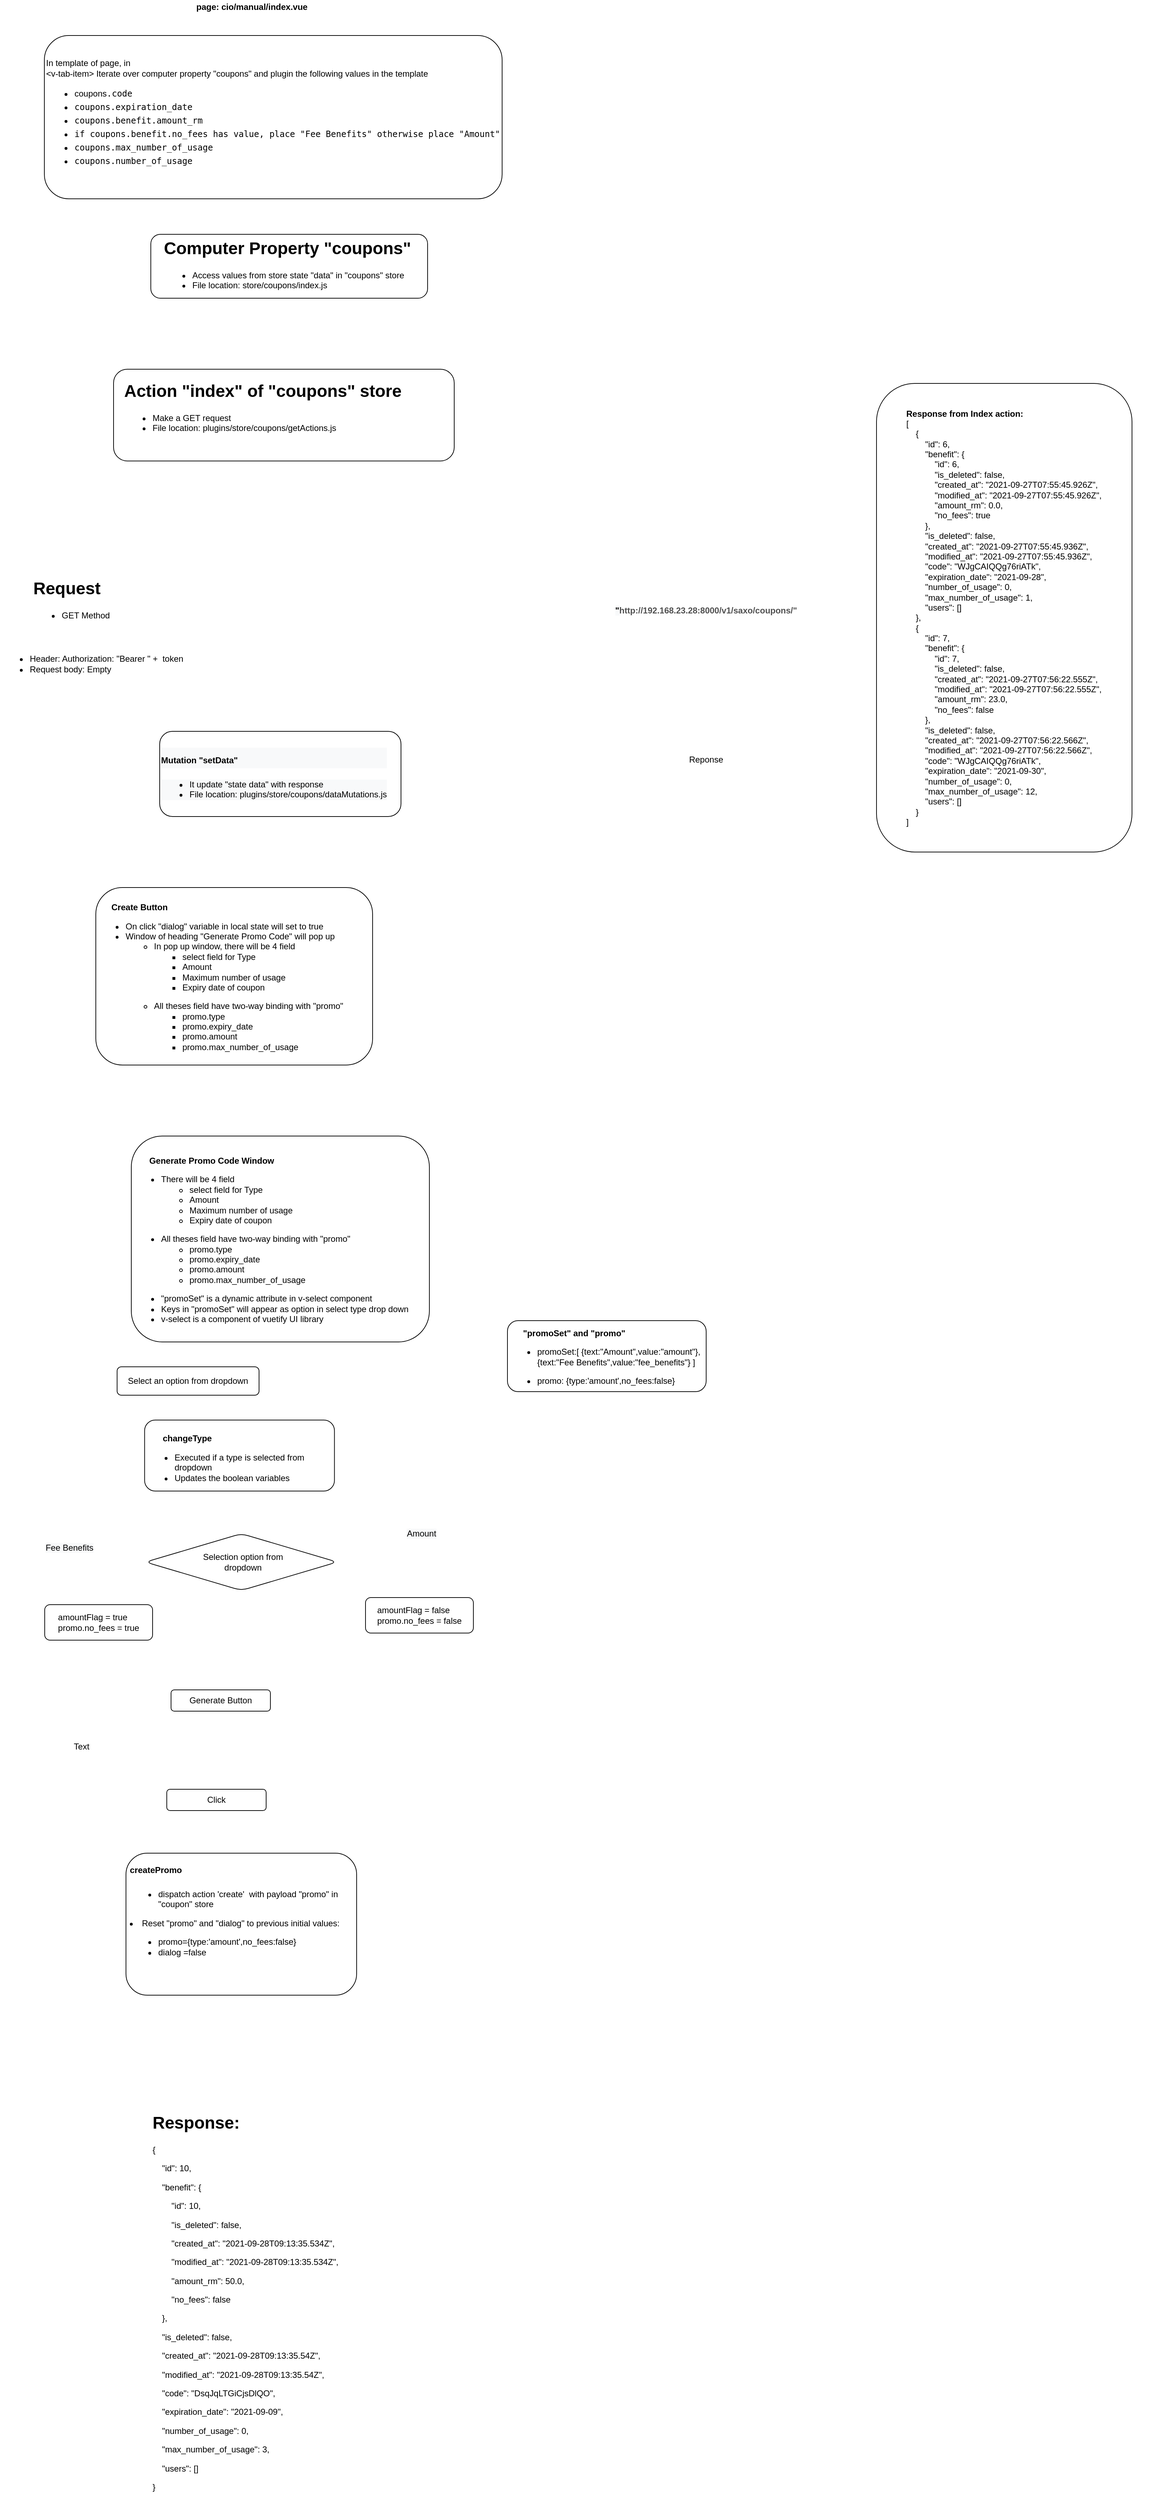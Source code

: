<mxfile version="15.3.5" type="github" pages="2">
  <diagram id="a9izbRfq0SU552fFDoHC" name="Page-1">
    <mxGraphModel dx="796" dy="1593" grid="1" gridSize="10" guides="1" tooltips="1" connect="1" arrows="1" fold="1" page="1" pageScale="1" pageWidth="850" pageHeight="1100" math="0" shadow="0">
      <root>
        <mxCell id="0" />
        <mxCell id="1" parent="0" />
        <mxCell id="eP0lufbsr8X0sNE1XfRG-75" value="" style="rounded=1;whiteSpace=wrap;html=1;hachureGap=4;pointerEvents=0;" vertex="1" parent="1">
          <mxGeometry x="1260" y="210" width="360" height="660" as="geometry" />
        </mxCell>
        <mxCell id="eP0lufbsr8X0sNE1XfRG-1" value="&lt;b&gt;page: cio/manual/index.vue&lt;/b&gt;" style="text;html=1;strokeColor=none;fillColor=none;align=center;verticalAlign=middle;whiteSpace=wrap;rounded=0;hachureGap=4;pointerEvents=0;" vertex="1" parent="1">
          <mxGeometry x="270" y="-330" width="220" height="20" as="geometry" />
        </mxCell>
        <mxCell id="eP0lufbsr8X0sNE1XfRG-2" value="&lt;div&gt;&lt;font style=&quot;font-size: 12px&quot;&gt;In template of page, in&lt;/font&gt;&lt;/div&gt;&lt;font style=&quot;font-size: 12px&quot;&gt;&lt;font style=&quot;font-size: 12px&quot;&gt;&amp;lt;v-tab-item&amp;gt;&amp;nbsp;&lt;/font&gt;&lt;font style=&quot;font-size: 12px&quot;&gt;Iterate over computer property &quot;coupons&quot; and plugin the following values in the template&lt;br&gt;&lt;/font&gt;&lt;/font&gt;&lt;ul&gt;&lt;li&gt;&lt;span style=&quot;background-color: rgb(255 , 255 , 255)&quot;&gt;&lt;div style=&quot;font-family: &amp;#34;droid sans mono&amp;#34; , monospace , monospace , &amp;#34;droid sans fallback&amp;#34; ; line-height: 19px&quot;&gt;&lt;font style=&quot;font-size: 12px&quot;&gt;&lt;span style=&quot;font-family: &amp;#34;helvetica&amp;#34;&quot;&gt;&lt;font style=&quot;font-size: 12px&quot;&gt;coupons&lt;/font&gt;&lt;/span&gt;&lt;font style=&quot;font-size: 12px&quot;&gt;.&lt;/font&gt;code&lt;/font&gt;&lt;/div&gt;&lt;/span&gt;&lt;/li&gt;&lt;li&gt;&lt;div style=&quot;font-family: &amp;#34;droid sans mono&amp;#34; , monospace , monospace , &amp;#34;droid sans fallback&amp;#34; ; line-height: 19px&quot;&gt;&lt;div style=&quot;font-family: &amp;#34;droid sans mono&amp;#34; , monospace , monospace , &amp;#34;droid sans fallback&amp;#34; ; line-height: 19px&quot;&gt;&lt;span style=&quot;background-color: rgb(255 , 255 , 255)&quot;&gt;&lt;font style=&quot;font-size: 12px&quot;&gt;coupons.expiration_date&lt;/font&gt;&lt;/span&gt;&lt;/div&gt;&lt;/div&gt;&lt;/li&gt;&lt;li&gt;&lt;div style=&quot;font-family: &amp;#34;droid sans mono&amp;#34; , monospace , monospace , &amp;#34;droid sans fallback&amp;#34; ; line-height: 19px&quot;&gt;&lt;div style=&quot;font-family: &amp;#34;droid sans mono&amp;#34; , monospace , monospace , &amp;#34;droid sans fallback&amp;#34; ; line-height: 19px&quot;&gt;&lt;span style=&quot;background-color: rgb(255 , 255 , 255)&quot;&gt;&lt;font style=&quot;font-size: 12px&quot;&gt;coupons.benefit.amount_rm&lt;/font&gt;&lt;/span&gt;&lt;/div&gt;&lt;/div&gt;&lt;/li&gt;&lt;li&gt;&lt;div style=&quot;font-family: &amp;#34;droid sans mono&amp;#34; , monospace , monospace , &amp;#34;droid sans fallback&amp;#34; ; line-height: 19px&quot;&gt;&lt;span style=&quot;background-color: rgb(255 , 255 , 255)&quot;&gt;&lt;font style=&quot;font-size: 12px&quot;&gt;&lt;font face=&quot;droid sans mono, monospace, monospace, droid sans fallback&quot; style=&quot;font-size: 12px&quot;&gt;if&amp;nbsp;&lt;/font&gt;coupons.benefit&lt;font face=&quot;droid sans mono, monospace, monospace, droid sans fallback&quot; style=&quot;font-size: 12px&quot;&gt;.&lt;/font&gt;no_fees has value, place &quot;&lt;span&gt;Fee Benefits&quot;&amp;nbsp;otherwise&amp;nbsp;place&amp;nbsp;&quot;&lt;/span&gt;&lt;span&gt;Amount&quot;&lt;/span&gt;&lt;/font&gt;&lt;/span&gt;&lt;/div&gt;&lt;/li&gt;&lt;li&gt;&lt;div style=&quot;font-family: &amp;#34;droid sans mono&amp;#34; , monospace , monospace , &amp;#34;droid sans fallback&amp;#34; ; line-height: 19px&quot;&gt;&lt;span style=&quot;background-color: rgb(255 , 255 , 255)&quot;&gt;&lt;span&gt;&lt;font style=&quot;font-size: 12px&quot;&gt;coupons.max_number_of_usage&lt;br&gt;&lt;/font&gt;&lt;/span&gt;&lt;/span&gt;&lt;/div&gt;&lt;/li&gt;&lt;li&gt;&lt;div style=&quot;font-family: &amp;#34;droid sans mono&amp;#34; , monospace , monospace , &amp;#34;droid sans fallback&amp;#34; ; line-height: 19px&quot;&gt;&lt;div style=&quot;font-family: &amp;#34;droid sans mono&amp;#34; , monospace , monospace , &amp;#34;droid sans fallback&amp;#34; ; line-height: 19px&quot;&gt;&lt;span style=&quot;background-color: rgb(255 , 255 , 255)&quot;&gt;&lt;font style=&quot;font-size: 12px&quot;&gt;coupons.number_of_usage&lt;/font&gt;&lt;/span&gt; &lt;/div&gt;&lt;/div&gt;&lt;/li&gt;&lt;/ul&gt;" style="text;html=1;strokeColor=default;fillColor=default;align=left;verticalAlign=middle;whiteSpace=wrap;rounded=1;hachureGap=4;pointerEvents=0;perimeterSpacing=3;" vertex="1" parent="1">
          <mxGeometry x="87.5" y="-280" width="645" height="230" as="geometry" />
        </mxCell>
        <mxCell id="eP0lufbsr8X0sNE1XfRG-6" value="&lt;b&gt;Response from Index action:&lt;/b&gt;&lt;br&gt;&lt;div&gt;[&lt;/div&gt;&lt;div&gt;&amp;nbsp; &amp;nbsp; {&lt;/div&gt;&lt;div&gt;&amp;nbsp; &amp;nbsp; &amp;nbsp; &amp;nbsp; &quot;id&quot;: 6,&lt;/div&gt;&lt;div&gt;&amp;nbsp; &amp;nbsp; &amp;nbsp; &amp;nbsp; &quot;benefit&quot;: {&lt;/div&gt;&lt;div&gt;&amp;nbsp; &amp;nbsp; &amp;nbsp; &amp;nbsp; &amp;nbsp; &amp;nbsp; &quot;id&quot;: 6,&lt;/div&gt;&lt;div&gt;&amp;nbsp; &amp;nbsp; &amp;nbsp; &amp;nbsp; &amp;nbsp; &amp;nbsp; &quot;is_deleted&quot;: false,&lt;/div&gt;&lt;div&gt;&amp;nbsp; &amp;nbsp; &amp;nbsp; &amp;nbsp; &amp;nbsp; &amp;nbsp; &quot;created_at&quot;: &quot;2021-09-27T07:55:45.926Z&quot;,&lt;/div&gt;&lt;div&gt;&amp;nbsp; &amp;nbsp; &amp;nbsp; &amp;nbsp; &amp;nbsp; &amp;nbsp; &quot;modified_at&quot;: &quot;2021-09-27T07:55:45.926Z&quot;,&lt;/div&gt;&lt;div&gt;&amp;nbsp; &amp;nbsp; &amp;nbsp; &amp;nbsp; &amp;nbsp; &amp;nbsp; &quot;amount_rm&quot;: 0.0,&lt;/div&gt;&lt;div&gt;&amp;nbsp; &amp;nbsp; &amp;nbsp; &amp;nbsp; &amp;nbsp; &amp;nbsp; &quot;no_fees&quot;: true&lt;/div&gt;&lt;div&gt;&amp;nbsp; &amp;nbsp; &amp;nbsp; &amp;nbsp; },&lt;/div&gt;&lt;div&gt;&amp;nbsp; &amp;nbsp; &amp;nbsp; &amp;nbsp; &quot;is_deleted&quot;: false,&lt;/div&gt;&lt;div&gt;&amp;nbsp; &amp;nbsp; &amp;nbsp; &amp;nbsp; &quot;created_at&quot;: &quot;2021-09-27T07:55:45.936Z&quot;,&lt;/div&gt;&lt;div&gt;&amp;nbsp; &amp;nbsp; &amp;nbsp; &amp;nbsp; &quot;modified_at&quot;: &quot;2021-09-27T07:55:45.936Z&quot;,&lt;/div&gt;&lt;div&gt;&amp;nbsp; &amp;nbsp; &amp;nbsp; &amp;nbsp; &quot;code&quot;: &quot;WJgCAIQQg76riATk&quot;,&lt;/div&gt;&lt;div&gt;&amp;nbsp; &amp;nbsp; &amp;nbsp; &amp;nbsp; &quot;expiration_date&quot;: &quot;2021-09-28&quot;,&lt;/div&gt;&lt;div&gt;&amp;nbsp; &amp;nbsp; &amp;nbsp; &amp;nbsp; &quot;number_of_usage&quot;: 0,&lt;/div&gt;&lt;div&gt;&amp;nbsp; &amp;nbsp; &amp;nbsp; &amp;nbsp; &quot;max_number_of_usage&quot;: 1,&lt;/div&gt;&lt;div&gt;&amp;nbsp; &amp;nbsp; &amp;nbsp; &amp;nbsp; &quot;users&quot;: []&lt;/div&gt;&lt;div&gt;&amp;nbsp; &amp;nbsp; },&lt;/div&gt;&lt;div&gt;&amp;nbsp; &amp;nbsp; {&lt;/div&gt;&lt;div&gt;&amp;nbsp; &amp;nbsp; &amp;nbsp; &amp;nbsp; &quot;id&quot;: 7,&lt;/div&gt;&lt;div&gt;&amp;nbsp; &amp;nbsp; &amp;nbsp; &amp;nbsp; &quot;benefit&quot;: {&lt;/div&gt;&lt;div&gt;&amp;nbsp; &amp;nbsp; &amp;nbsp; &amp;nbsp; &amp;nbsp; &amp;nbsp; &quot;id&quot;: 7,&lt;/div&gt;&lt;div&gt;&amp;nbsp; &amp;nbsp; &amp;nbsp; &amp;nbsp; &amp;nbsp; &amp;nbsp; &quot;is_deleted&quot;: false,&lt;/div&gt;&lt;div&gt;&amp;nbsp; &amp;nbsp; &amp;nbsp; &amp;nbsp; &amp;nbsp; &amp;nbsp; &quot;created_at&quot;: &quot;2021-09-27T07:56:22.555Z&quot;,&lt;/div&gt;&lt;div&gt;&amp;nbsp; &amp;nbsp; &amp;nbsp; &amp;nbsp; &amp;nbsp; &amp;nbsp; &quot;modified_at&quot;: &quot;2021-09-27T07:56:22.555Z&quot;,&lt;/div&gt;&lt;div&gt;&amp;nbsp; &amp;nbsp; &amp;nbsp; &amp;nbsp; &amp;nbsp; &amp;nbsp; &quot;amount_rm&quot;: 23.0,&lt;/div&gt;&lt;div&gt;&amp;nbsp; &amp;nbsp; &amp;nbsp; &amp;nbsp; &amp;nbsp; &amp;nbsp; &quot;no_fees&quot;: false&lt;/div&gt;&lt;div&gt;&amp;nbsp; &amp;nbsp; &amp;nbsp; &amp;nbsp; },&lt;/div&gt;&lt;div&gt;&amp;nbsp; &amp;nbsp; &amp;nbsp; &amp;nbsp; &quot;is_deleted&quot;: false,&lt;/div&gt;&lt;div&gt;&amp;nbsp; &amp;nbsp; &amp;nbsp; &amp;nbsp; &quot;created_at&quot;: &quot;2021-09-27T07:56:22.566Z&quot;,&lt;/div&gt;&lt;div&gt;&amp;nbsp; &amp;nbsp; &amp;nbsp; &amp;nbsp; &quot;modified_at&quot;: &quot;2021-09-27T07:56:22.566Z&quot;,&lt;/div&gt;&lt;div&gt;&amp;nbsp; &amp;nbsp; &amp;nbsp; &amp;nbsp; &quot;code&quot;: &quot;WJgCAIQQg76riATk&quot;,&lt;/div&gt;&lt;div&gt;&amp;nbsp; &amp;nbsp; &amp;nbsp; &amp;nbsp; &quot;expiration_date&quot;: &quot;2021-09-30&quot;,&lt;/div&gt;&lt;div&gt;&amp;nbsp; &amp;nbsp; &amp;nbsp; &amp;nbsp; &quot;number_of_usage&quot;: 0,&lt;/div&gt;&lt;div&gt;&amp;nbsp; &amp;nbsp; &amp;nbsp; &amp;nbsp; &quot;max_number_of_usage&quot;: 12,&lt;/div&gt;&lt;div&gt;&amp;nbsp; &amp;nbsp; &amp;nbsp; &amp;nbsp; &quot;users&quot;: []&lt;/div&gt;&lt;div&gt;&amp;nbsp; &amp;nbsp; }&lt;/div&gt;&lt;div&gt;]&lt;/div&gt;" style="text;html=1;strokeColor=none;fillColor=none;align=left;verticalAlign=middle;whiteSpace=wrap;rounded=0;hachureGap=4;pointerEvents=0;" vertex="1" parent="1">
          <mxGeometry x="1300" y="240" width="350" height="600" as="geometry" />
        </mxCell>
        <mxCell id="eP0lufbsr8X0sNE1XfRG-7" value="&lt;div style=&quot;text-align: left&quot;&gt;&lt;br&gt;&lt;/div&gt;" style="text;html=1;strokeColor=none;fillColor=none;align=center;verticalAlign=middle;whiteSpace=wrap;rounded=0;hachureGap=4;pointerEvents=0;" vertex="1" parent="1">
          <mxGeometry x="620" y="330" width="160" height="170" as="geometry" />
        </mxCell>
        <mxCell id="eP0lufbsr8X0sNE1XfRG-13" value="&lt;span&gt;&lt;b&gt;&lt;br&gt;&amp;nbsp; &amp;nbsp; &amp;nbsp; &quot;promoSet&quot; and &quot;promo&quot;&lt;/b&gt;&lt;/span&gt;&lt;br&gt;&lt;ul&gt;&lt;li&gt;promoSet:[ {text:&quot;Amount&quot;,value:&quot;amount&quot;}, {text:&quot;Fee Benefits&quot;,value:&quot;fee_benefits&quot;} ]&lt;/li&gt;&lt;/ul&gt;&lt;ul&gt;&lt;li&gt;promo: {type:&#39;amount&#39;,no_fees:false}&lt;/li&gt;&lt;/ul&gt;" style="text;html=1;strokeColor=default;fillColor=none;align=left;verticalAlign=middle;whiteSpace=wrap;rounded=1;hachureGap=4;pointerEvents=0;glass=0;" vertex="1" parent="1">
          <mxGeometry x="740" y="1530" width="280" height="100" as="geometry" />
        </mxCell>
        <mxCell id="eP0lufbsr8X0sNE1XfRG-14" value="&lt;b style=&quot;font-size: 14px ; font-family: &amp;#34;helvetica&amp;#34;&quot;&gt;&lt;br&gt;&amp;nbsp; &amp;nbsp; &amp;nbsp; &lt;/b&gt;&lt;b style=&quot;font-family: &amp;#34;helvetica&amp;#34;&quot;&gt;&lt;font style=&quot;font-size: 12px&quot;&gt;changeType&lt;/font&gt;&lt;/b&gt;&lt;br&gt;&lt;div&gt;&lt;ul&gt;&lt;li&gt;Executed if a type is selected from dropdown&lt;/li&gt;&lt;li&gt;Updates the boolean variables&lt;/li&gt;&lt;/ul&gt;&lt;/div&gt;" style="text;html=1;strokeColor=default;fillColor=default;align=left;verticalAlign=middle;whiteSpace=wrap;rounded=1;hachureGap=4;pointerEvents=0;" vertex="1" parent="1">
          <mxGeometry x="228.75" y="1670" width="267.5" height="100" as="geometry" />
        </mxCell>
        <mxCell id="eP0lufbsr8X0sNE1XfRG-18" value="&lt;h1&gt;&lt;span style=&quot;font-size: 12px&quot;&gt;createPromo&lt;/span&gt;&lt;br&gt;&lt;/h1&gt;&lt;p&gt;&lt;/p&gt;&lt;ul&gt;&lt;li&gt;dispatch action &#39;create&#39;&amp;nbsp; with payload &quot;promo&quot; in &quot;coupon&quot; store&lt;br&gt;&lt;/li&gt;&lt;/ul&gt;&lt;p&gt;&lt;/p&gt;&lt;li&gt;Reset &quot;promo&quot; and &quot;dialog&quot; to previous initial values:&lt;/li&gt;&lt;ul&gt;&lt;li&gt;promo={type:&#39;amount&#39;,no_fees:false}&lt;/li&gt;&lt;li&gt;dialog =false&lt;br&gt;&lt;/li&gt;&lt;/ul&gt;" style="text;html=1;strokeColor=default;fillColor=default;spacing=5;spacingTop=-20;whiteSpace=wrap;overflow=hidden;rounded=1;hachureGap=4;pointerEvents=0;" vertex="1" parent="1">
          <mxGeometry x="202.5" y="2280" width="325" height="200" as="geometry" />
        </mxCell>
        <mxCell id="eP0lufbsr8X0sNE1XfRG-19" value="&lt;h1&gt;Response:&lt;/h1&gt;&lt;p&gt;{&lt;/p&gt;&lt;p&gt;&amp;nbsp; &amp;nbsp; &quot;id&quot;: 10,&lt;/p&gt;&lt;p&gt;&amp;nbsp; &amp;nbsp; &quot;benefit&quot;: {&lt;/p&gt;&lt;p&gt;&amp;nbsp; &amp;nbsp; &amp;nbsp; &amp;nbsp; &quot;id&quot;: 10,&lt;/p&gt;&lt;p&gt;&amp;nbsp; &amp;nbsp; &amp;nbsp; &amp;nbsp; &quot;is_deleted&quot;: false,&lt;/p&gt;&lt;p&gt;&amp;nbsp; &amp;nbsp; &amp;nbsp; &amp;nbsp; &quot;created_at&quot;: &quot;2021-09-28T09:13:35.534Z&quot;,&lt;/p&gt;&lt;p&gt;&amp;nbsp; &amp;nbsp; &amp;nbsp; &amp;nbsp; &quot;modified_at&quot;: &quot;2021-09-28T09:13:35.534Z&quot;,&lt;/p&gt;&lt;p&gt;&amp;nbsp; &amp;nbsp; &amp;nbsp; &amp;nbsp; &quot;amount_rm&quot;: 50.0,&lt;/p&gt;&lt;p&gt;&amp;nbsp; &amp;nbsp; &amp;nbsp; &amp;nbsp; &quot;no_fees&quot;: false&lt;/p&gt;&lt;p&gt;&amp;nbsp; &amp;nbsp; },&lt;/p&gt;&lt;p&gt;&amp;nbsp; &amp;nbsp; &quot;is_deleted&quot;: false,&lt;/p&gt;&lt;p&gt;&amp;nbsp; &amp;nbsp; &quot;created_at&quot;: &quot;2021-09-28T09:13:35.54Z&quot;,&lt;/p&gt;&lt;p&gt;&amp;nbsp; &amp;nbsp; &quot;modified_at&quot;: &quot;2021-09-28T09:13:35.54Z&quot;,&lt;/p&gt;&lt;p&gt;&amp;nbsp; &amp;nbsp; &quot;code&quot;: &quot;DsqJqLTGiCjsDlQO&quot;,&lt;/p&gt;&lt;p&gt;&amp;nbsp; &amp;nbsp; &quot;expiration_date&quot;: &quot;2021-09-09&quot;,&lt;/p&gt;&lt;p&gt;&amp;nbsp; &amp;nbsp; &quot;number_of_usage&quot;: 0,&lt;/p&gt;&lt;p&gt;&amp;nbsp; &amp;nbsp; &quot;max_number_of_usage&quot;: 3,&lt;/p&gt;&lt;p&gt;&amp;nbsp; &amp;nbsp; &quot;users&quot;: []&lt;/p&gt;&lt;p&gt;}&lt;/p&gt;" style="text;html=1;strokeColor=none;fillColor=none;spacing=5;spacingTop=-20;whiteSpace=wrap;overflow=hidden;rounded=0;hachureGap=4;pointerEvents=0;" vertex="1" parent="1">
          <mxGeometry x="235" y="2640" width="340" height="550" as="geometry" />
        </mxCell>
        <mxCell id="eP0lufbsr8X0sNE1XfRG-12" value="Select an option from dropdown" style="text;html=1;strokeColor=default;fillColor=default;align=center;verticalAlign=middle;whiteSpace=wrap;rounded=1;hachureGap=4;pointerEvents=0;" vertex="1" parent="1">
          <mxGeometry x="190" y="1595" width="200" height="40" as="geometry" />
        </mxCell>
        <mxCell id="eP0lufbsr8X0sNE1XfRG-9" value="&lt;div&gt;&lt;br&gt;&lt;/div&gt;&lt;div&gt;&lt;span style=&quot;font-family: &amp;#34;helvetica&amp;#34; ; font-weight: 700 ; text-align: center&quot;&gt;&amp;nbsp; &amp;nbsp; &amp;nbsp; Create Button&lt;/span&gt;&lt;br&gt;&lt;/div&gt;&lt;ul&gt;&lt;li&gt;On click &quot;dialog&quot; variable in local state will set to true&lt;/li&gt;&lt;li&gt;Window of heading &quot;Generate Promo Code&quot; will pop up&lt;/li&gt;&lt;ul&gt;&lt;li&gt;In pop up window, there will be 4 field&lt;/li&gt;&lt;ul&gt;&lt;li&gt;&lt;div&gt;&lt;span&gt;select field for Type&lt;/span&gt;&lt;/div&gt;&lt;/li&gt;&lt;li&gt;&lt;div&gt;&lt;span&gt;Amount&lt;/span&gt;&lt;/div&gt;&lt;/li&gt;&lt;li&gt;&lt;div&gt;&lt;span&gt;Maximum number of usage&amp;nbsp;&lt;/span&gt;&lt;/div&gt;&lt;/li&gt;&lt;li&gt;&lt;div&gt;&lt;span&gt;Expiry date of coupon&lt;/span&gt;&lt;/div&gt;&lt;/li&gt;&lt;/ul&gt;&lt;/ul&gt;&lt;/ul&gt;&lt;ul&gt;&lt;ul&gt;&lt;li&gt;All theses field have two-way binding with &quot;promo&quot;&lt;/li&gt;&lt;ul&gt;&lt;li&gt;promo.type&lt;/li&gt;&lt;li&gt;promo.expiry_date&lt;/li&gt;&lt;li&gt;promo.amount&lt;/li&gt;&lt;li&gt;promo.max_number_of_usage&lt;/li&gt;&lt;/ul&gt;&lt;/ul&gt;&lt;/ul&gt;" style="text;html=1;strokeColor=default;fillColor=default;align=left;verticalAlign=middle;whiteSpace=wrap;rounded=1;hachureGap=4;pointerEvents=0;shadow=0;" vertex="1" parent="1">
          <mxGeometry x="160" y="920" width="390" height="250" as="geometry" />
        </mxCell>
        <mxCell id="eP0lufbsr8X0sNE1XfRG-48" value="" style="group" vertex="1" connectable="0" parent="1">
          <mxGeometry x="237.5" width="460" height="120" as="geometry" />
        </mxCell>
        <mxCell id="eP0lufbsr8X0sNE1XfRG-47" value="" style="rounded=1;whiteSpace=wrap;html=1;hachureGap=4;pointerEvents=0;" vertex="1" parent="eP0lufbsr8X0sNE1XfRG-48">
          <mxGeometry width="390" height="90" as="geometry" />
        </mxCell>
        <mxCell id="eP0lufbsr8X0sNE1XfRG-45" value="&lt;h1&gt;Computer Property &quot;coupons&quot;&lt;/h1&gt;&lt;div&gt;&lt;ul&gt;&lt;li&gt;Access values from store state &quot;data&quot; in &quot;coupons&quot; store&lt;br&gt;&lt;/li&gt;&lt;li&gt;File location: store/coupons/index.js&lt;br&gt;&lt;/li&gt;&lt;/ul&gt;&lt;/div&gt;" style="text;html=1;strokeColor=none;fillColor=none;spacing=5;spacingTop=-20;whiteSpace=wrap;overflow=hidden;rounded=0;hachureGap=4;pointerEvents=0;" vertex="1" parent="eP0lufbsr8X0sNE1XfRG-48">
          <mxGeometry x="13" width="447" height="120" as="geometry" />
        </mxCell>
        <mxCell id="eP0lufbsr8X0sNE1XfRG-50" value="" style="group" vertex="1" connectable="0" parent="1">
          <mxGeometry x="185" y="190" width="480" height="140" as="geometry" />
        </mxCell>
        <mxCell id="eP0lufbsr8X0sNE1XfRG-49" value="" style="rounded=1;whiteSpace=wrap;html=1;hachureGap=4;pointerEvents=0;" vertex="1" parent="eP0lufbsr8X0sNE1XfRG-50">
          <mxGeometry width="480" height="129.231" as="geometry" />
        </mxCell>
        <mxCell id="eP0lufbsr8X0sNE1XfRG-46" value="&lt;h1&gt;Action &quot;index&quot; of &quot;coupons&quot; store&lt;/h1&gt;&lt;p&gt;&lt;ul&gt;&lt;li&gt;Make a GET request&lt;/li&gt;&lt;li&gt;File location: plugins/store/coupons/getActions.js&lt;/li&gt;&lt;/ul&gt;&lt;/p&gt;" style="text;html=1;strokeColor=none;fillColor=none;spacing=5;spacingTop=-20;whiteSpace=wrap;overflow=hidden;rounded=0;hachureGap=4;pointerEvents=0;" vertex="1" parent="eP0lufbsr8X0sNE1XfRG-50">
          <mxGeometry x="10" y="10.769" width="470" height="129.231" as="geometry" />
        </mxCell>
        <mxCell id="eP0lufbsr8X0sNE1XfRG-51" value="&lt;span style=&quot;color: rgb(0, 0, 0); font-family: helvetica; font-size: 12px; font-style: normal; letter-spacing: normal; text-align: left; text-indent: 0px; text-transform: none; word-spacing: 0px; background-color: rgb(248, 249, 250); display: inline; float: none;&quot;&gt;&quot;&lt;/span&gt;&lt;span style=&quot;font-size: 12px; font-style: normal; letter-spacing: normal; text-align: left; text-indent: 0px; text-transform: none; word-spacing: 0px; color: rgb(80, 80, 80); font-family: opensans, helvetica, arial, sans-serif; background-color: rgb(255, 255, 255);&quot;&gt;http://192.168.23.28:8000/v1/saxo/coupons/&quot;&lt;/span&gt;" style="text;html=1;strokeColor=none;fillColor=none;align=center;verticalAlign=middle;whiteSpace=wrap;rounded=0;hachureGap=4;pointerEvents=0;fontStyle=1" vertex="1" parent="1">
          <mxGeometry x="890" y="520" width="260" height="20" as="geometry" />
        </mxCell>
        <mxCell id="eP0lufbsr8X0sNE1XfRG-66" value="Reponse" style="text;html=1;strokeColor=none;fillColor=none;align=center;verticalAlign=middle;whiteSpace=wrap;rounded=0;hachureGap=4;pointerEvents=0;" vertex="1" parent="1">
          <mxGeometry x="965" y="730" width="110" height="20" as="geometry" />
        </mxCell>
        <mxCell id="tfMDLcPmmIEoGKfM7z7v-3" value="&lt;div&gt;&lt;br&gt;&lt;/div&gt;&lt;div&gt;&lt;b style=&quot;font-family: &amp;#34;helvetica&amp;#34;&quot;&gt;&amp;nbsp; &amp;nbsp; &amp;nbsp; &amp;nbsp;Generate Promo Code Window&lt;/b&gt;&lt;br&gt;&lt;/div&gt;&lt;ul&gt;&lt;li&gt;&lt;span&gt;There will be 4 field&lt;/span&gt;&lt;/li&gt;&lt;ul&gt;&lt;li&gt;select field for Type&lt;/li&gt;&lt;li&gt;Amount&lt;/li&gt;&lt;li&gt;Maximum number of usage&amp;nbsp;&lt;/li&gt;&lt;li&gt;Expiry date of coupon&lt;/li&gt;&lt;/ul&gt;&lt;/ul&gt;&lt;ul&gt;&lt;li&gt;All theses field have two-way binding with &quot;promo&quot;&lt;/li&gt;&lt;ul&gt;&lt;li&gt;promo.type&lt;/li&gt;&lt;li&gt;promo.expiry_date&lt;/li&gt;&lt;li&gt;promo.amount&lt;/li&gt;&lt;li&gt;promo.max_number_of_usage&lt;/li&gt;&lt;/ul&gt;&lt;/ul&gt;&lt;ul&gt;&lt;li&gt;&quot;promoSet&quot; is a dynamic attribute in v-select component&lt;/li&gt;&lt;li&gt;Keys in &quot;promoSet&quot; will appear as option in select type drop down&lt;/li&gt;&lt;li&gt;v-select is a component of vuetify UI library&lt;/li&gt;&lt;/ul&gt;" style="text;html=1;strokeColor=default;fillColor=default;align=left;verticalAlign=middle;whiteSpace=wrap;rounded=1;hachureGap=4;pointerEvents=0;" vertex="1" parent="1">
          <mxGeometry x="210" y="1270" width="420" height="290" as="geometry" />
        </mxCell>
        <mxCell id="tfMDLcPmmIEoGKfM7z7v-12" value="&lt;span style=&quot;color: rgb(0, 0, 0); font-family: helvetica; font-size: 12px; font-style: normal; font-weight: 400; letter-spacing: normal; text-align: center; text-indent: 0px; text-transform: none; word-spacing: 0px; background-color: rgb(248, 249, 250); display: inline; float: none;&quot;&gt;Fee Benefits&lt;/span&gt;" style="text;html=1;strokeColor=none;fillColor=none;align=center;verticalAlign=middle;whiteSpace=wrap;rounded=0;shadow=0;glass=0;hachureGap=4;pointerEvents=0;" vertex="1" parent="1">
          <mxGeometry x="87.5" y="1840" width="70" height="20" as="geometry" />
        </mxCell>
        <mxCell id="tfMDLcPmmIEoGKfM7z7v-13" value="&lt;span style=&quot;color: rgb(0 , 0 , 0) ; font-family: &amp;#34;helvetica&amp;#34; ; font-size: 12px ; font-style: normal ; font-weight: 400 ; letter-spacing: normal ; text-align: center ; text-indent: 0px ; text-transform: none ; word-spacing: 0px ; background-color: rgb(248 , 249 , 250) ; display: inline ; float: none&quot;&gt;Amount&lt;/span&gt;" style="text;html=1;strokeColor=none;fillColor=none;align=center;verticalAlign=middle;whiteSpace=wrap;rounded=0;shadow=0;glass=0;hachureGap=4;pointerEvents=0;" vertex="1" parent="1">
          <mxGeometry x="583.5" y="1820" width="70" height="20" as="geometry" />
        </mxCell>
        <mxCell id="tfMDLcPmmIEoGKfM7z7v-14" value="&lt;div style=&quot;text-align: left&quot;&gt;amountFlag = true&lt;/div&gt;&lt;div style=&quot;text-align: left&quot;&gt;promo.no_fees = true&lt;/div&gt;" style="text;html=1;strokeColor=default;fillColor=default;align=center;verticalAlign=middle;whiteSpace=wrap;rounded=1;shadow=0;glass=0;hachureGap=4;pointerEvents=0;" vertex="1" parent="1">
          <mxGeometry x="88" y="1930" width="152" height="50" as="geometry" />
        </mxCell>
        <mxCell id="tfMDLcPmmIEoGKfM7z7v-15" value="&lt;div style=&quot;text-align: left&quot;&gt;amountFlag = false&lt;/div&gt;&lt;div style=&quot;text-align: left&quot;&gt;promo.no_fees = false&lt;/div&gt;" style="text;html=1;strokeColor=default;fillColor=default;align=center;verticalAlign=middle;whiteSpace=wrap;rounded=1;shadow=0;glass=0;hachureGap=4;pointerEvents=0;" vertex="1" parent="1">
          <mxGeometry x="540" y="1920" width="152" height="50" as="geometry" />
        </mxCell>
        <mxCell id="tfMDLcPmmIEoGKfM7z7v-17" value="" style="group" vertex="1" connectable="0" parent="1">
          <mxGeometry x="230" y="1830" width="270" height="80" as="geometry" />
        </mxCell>
        <mxCell id="tfMDLcPmmIEoGKfM7z7v-8" value="" style="rhombus;whiteSpace=wrap;html=1;rounded=1;shadow=0;glass=0;hachureGap=4;pointerEvents=0;strokeColor=default;fillColor=default;gradientColor=none;" vertex="1" parent="tfMDLcPmmIEoGKfM7z7v-17">
          <mxGeometry width="270" height="80" as="geometry" />
        </mxCell>
        <mxCell id="tfMDLcPmmIEoGKfM7z7v-9" value="Selection option from dropdown" style="text;html=1;strokeColor=none;fillColor=none;align=center;verticalAlign=middle;whiteSpace=wrap;rounded=0;shadow=0;glass=0;hachureGap=4;pointerEvents=0;" vertex="1" parent="tfMDLcPmmIEoGKfM7z7v-17">
          <mxGeometry x="70" y="30" width="135" height="20" as="geometry" />
        </mxCell>
        <mxCell id="tfMDLcPmmIEoGKfM7z7v-19" value="Generate Button" style="text;html=1;strokeColor=default;fillColor=default;align=center;verticalAlign=middle;whiteSpace=wrap;rounded=1;shadow=0;glass=0;hachureGap=4;pointerEvents=0;" vertex="1" parent="1">
          <mxGeometry x="266" y="2050" width="140" height="30" as="geometry" />
        </mxCell>
        <mxCell id="tfMDLcPmmIEoGKfM7z7v-20" value="Click" style="text;html=1;strokeColor=default;fillColor=default;align=center;verticalAlign=middle;whiteSpace=wrap;rounded=1;shadow=0;glass=0;hachureGap=4;pointerEvents=0;" vertex="1" parent="1">
          <mxGeometry x="260" y="2190" width="140" height="30" as="geometry" />
        </mxCell>
        <mxCell id="tfMDLcPmmIEoGKfM7z7v-21" value="Text" style="text;html=1;strokeColor=none;fillColor=none;align=center;verticalAlign=middle;whiteSpace=wrap;rounded=0;shadow=0;glass=0;hachureGap=4;pointerEvents=0;" vertex="1" parent="1">
          <mxGeometry x="120" y="2120" width="40" height="20" as="geometry" />
        </mxCell>
        <mxCell id="tfMDLcPmmIEoGKfM7z7v-22" value="&lt;h1 style=&quot;color: rgb(0, 0, 0); font-family: helvetica; font-style: normal; letter-spacing: normal; text-align: left; text-indent: 0px; text-transform: none; word-spacing: 0px; background-color: rgb(248, 249, 250);&quot;&gt;&lt;font style=&quot;font-size: 12px&quot;&gt;Mutation &quot;setData&quot;&lt;/font&gt;&lt;/h1&gt;&lt;p style=&quot;color: rgb(0, 0, 0); font-family: helvetica; font-size: 12px; font-style: normal; font-weight: 400; letter-spacing: normal; text-align: left; text-indent: 0px; text-transform: none; word-spacing: 0px; background-color: rgb(248, 249, 250);&quot;&gt;&lt;/p&gt;&lt;ul style=&quot;color: rgb(0, 0, 0); font-family: helvetica; font-size: 12px; font-style: normal; font-weight: 400; letter-spacing: normal; text-align: left; text-indent: 0px; text-transform: none; word-spacing: 0px; background-color: rgb(248, 249, 250);&quot;&gt;&lt;li&gt;&lt;span&gt;It update &quot;state data&quot; with response&lt;/span&gt;&lt;/li&gt;&lt;li&gt;File location: plugins/store/coupons/dataMutations.js&lt;/li&gt;&lt;/ul&gt;" style="text;whiteSpace=wrap;html=1;fillColor=default;strokeColor=default;rounded=1;" vertex="1" parent="1">
          <mxGeometry x="250" y="700" width="340" height="120" as="geometry" />
        </mxCell>
        <mxCell id="eP0lufbsr8X0sNE1XfRG-5" value="&lt;ul&gt;&lt;li&gt;Header: Authorization: &quot;Bearer &quot; +&amp;nbsp; token&lt;/li&gt;&lt;li&gt;&lt;span&gt;Request body: Empty&lt;/span&gt;&lt;/li&gt;&lt;/ul&gt;" style="text;html=1;strokeColor=none;fillColor=none;align=left;verticalAlign=middle;whiteSpace=wrap;rounded=0;hachureGap=4;pointerEvents=0;" vertex="1" parent="1">
          <mxGeometry x="25" y="520" width="400" height="170" as="geometry" />
        </mxCell>
        <mxCell id="eP0lufbsr8X0sNE1XfRG-53" value="&lt;h1&gt;Request&lt;/h1&gt;&lt;ul&gt;&lt;li&gt;&lt;span&gt;GET Method&lt;/span&gt;&lt;/li&gt;&lt;/ul&gt;" style="text;html=1;strokeColor=none;fillColor=none;align=left;verticalAlign=middle;whiteSpace=wrap;rounded=0;hachureGap=4;pointerEvents=0;" vertex="1" parent="1">
          <mxGeometry x="70" y="490" width="145" height="43.33" as="geometry" />
        </mxCell>
      </root>
    </mxGraphModel>
  </diagram>
  <diagram id="0OnRuL7bBBgGmnTg63zZ" name="Page-2">
    <mxGraphModel dx="796" dy="493" grid="1" gridSize="10" guides="1" tooltips="1" connect="1" arrows="1" fold="1" page="1" pageScale="1" pageWidth="850" pageHeight="1100" math="0" shadow="0">
      <root>
        <mxCell id="kcg1_SRjWKsHGDZEaalL-0" />
        <mxCell id="kcg1_SRjWKsHGDZEaalL-1" parent="kcg1_SRjWKsHGDZEaalL-0" />
      </root>
    </mxGraphModel>
  </diagram>
</mxfile>
